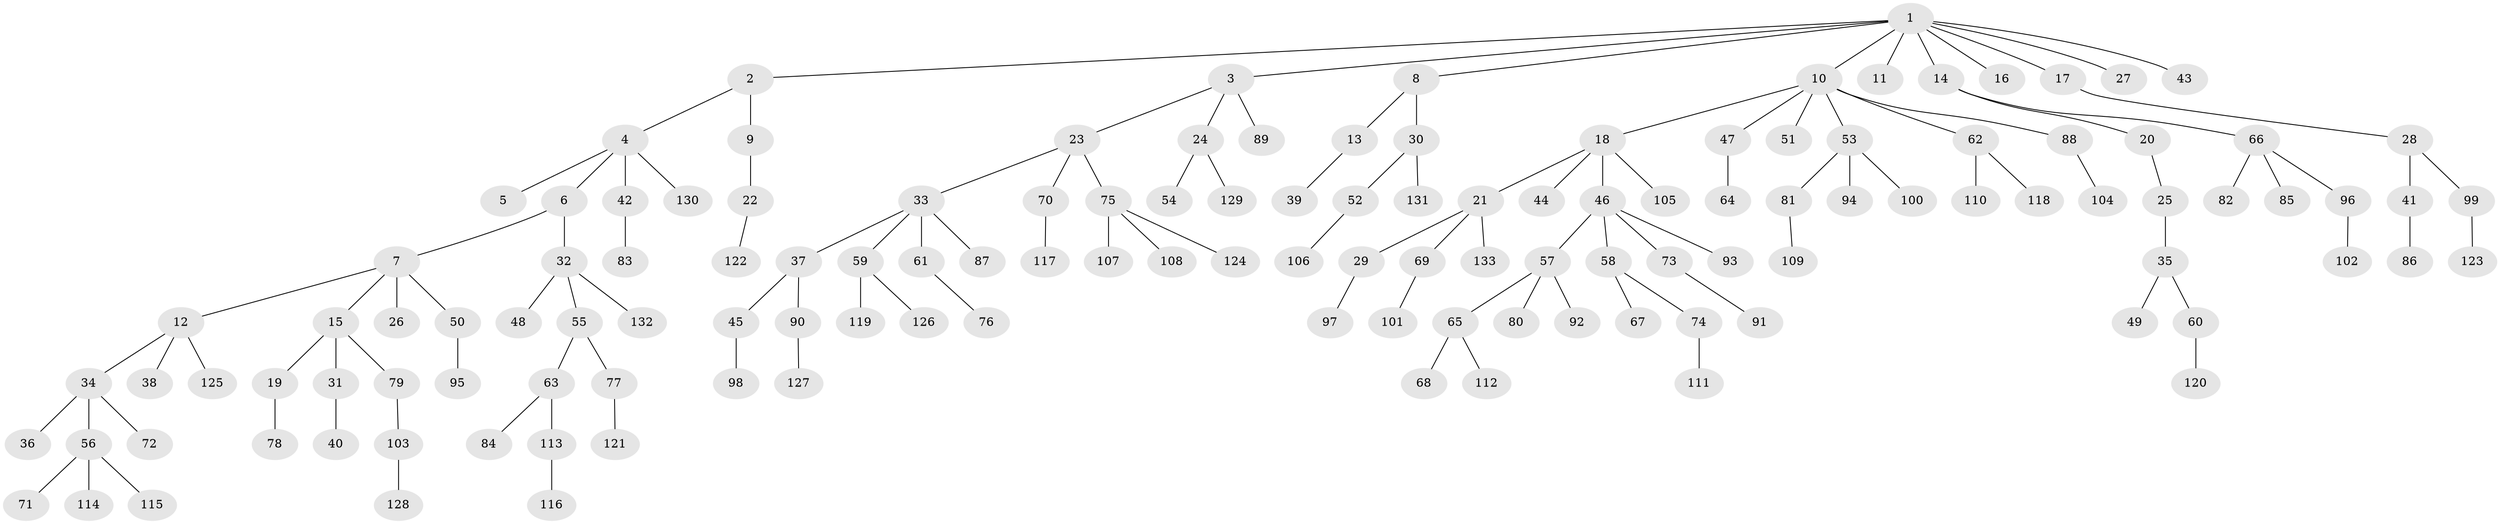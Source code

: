 // coarse degree distribution, {3: 0.2222222222222222, 8: 0.018518518518518517, 2: 0.14814814814814814, 1: 0.5370370370370371, 4: 0.05555555555555555, 5: 0.018518518518518517}
// Generated by graph-tools (version 1.1) at 2025/37/03/04/25 23:37:28]
// undirected, 133 vertices, 132 edges
graph export_dot {
  node [color=gray90,style=filled];
  1;
  2;
  3;
  4;
  5;
  6;
  7;
  8;
  9;
  10;
  11;
  12;
  13;
  14;
  15;
  16;
  17;
  18;
  19;
  20;
  21;
  22;
  23;
  24;
  25;
  26;
  27;
  28;
  29;
  30;
  31;
  32;
  33;
  34;
  35;
  36;
  37;
  38;
  39;
  40;
  41;
  42;
  43;
  44;
  45;
  46;
  47;
  48;
  49;
  50;
  51;
  52;
  53;
  54;
  55;
  56;
  57;
  58;
  59;
  60;
  61;
  62;
  63;
  64;
  65;
  66;
  67;
  68;
  69;
  70;
  71;
  72;
  73;
  74;
  75;
  76;
  77;
  78;
  79;
  80;
  81;
  82;
  83;
  84;
  85;
  86;
  87;
  88;
  89;
  90;
  91;
  92;
  93;
  94;
  95;
  96;
  97;
  98;
  99;
  100;
  101;
  102;
  103;
  104;
  105;
  106;
  107;
  108;
  109;
  110;
  111;
  112;
  113;
  114;
  115;
  116;
  117;
  118;
  119;
  120;
  121;
  122;
  123;
  124;
  125;
  126;
  127;
  128;
  129;
  130;
  131;
  132;
  133;
  1 -- 2;
  1 -- 3;
  1 -- 8;
  1 -- 10;
  1 -- 11;
  1 -- 14;
  1 -- 16;
  1 -- 17;
  1 -- 27;
  1 -- 43;
  2 -- 4;
  2 -- 9;
  3 -- 23;
  3 -- 24;
  3 -- 89;
  4 -- 5;
  4 -- 6;
  4 -- 42;
  4 -- 130;
  6 -- 7;
  6 -- 32;
  7 -- 12;
  7 -- 15;
  7 -- 26;
  7 -- 50;
  8 -- 13;
  8 -- 30;
  9 -- 22;
  10 -- 18;
  10 -- 47;
  10 -- 51;
  10 -- 53;
  10 -- 62;
  10 -- 88;
  12 -- 34;
  12 -- 38;
  12 -- 125;
  13 -- 39;
  14 -- 20;
  14 -- 66;
  15 -- 19;
  15 -- 31;
  15 -- 79;
  17 -- 28;
  18 -- 21;
  18 -- 44;
  18 -- 46;
  18 -- 105;
  19 -- 78;
  20 -- 25;
  21 -- 29;
  21 -- 69;
  21 -- 133;
  22 -- 122;
  23 -- 33;
  23 -- 70;
  23 -- 75;
  24 -- 54;
  24 -- 129;
  25 -- 35;
  28 -- 41;
  28 -- 99;
  29 -- 97;
  30 -- 52;
  30 -- 131;
  31 -- 40;
  32 -- 48;
  32 -- 55;
  32 -- 132;
  33 -- 37;
  33 -- 59;
  33 -- 61;
  33 -- 87;
  34 -- 36;
  34 -- 56;
  34 -- 72;
  35 -- 49;
  35 -- 60;
  37 -- 45;
  37 -- 90;
  41 -- 86;
  42 -- 83;
  45 -- 98;
  46 -- 57;
  46 -- 58;
  46 -- 73;
  46 -- 93;
  47 -- 64;
  50 -- 95;
  52 -- 106;
  53 -- 81;
  53 -- 94;
  53 -- 100;
  55 -- 63;
  55 -- 77;
  56 -- 71;
  56 -- 114;
  56 -- 115;
  57 -- 65;
  57 -- 80;
  57 -- 92;
  58 -- 67;
  58 -- 74;
  59 -- 119;
  59 -- 126;
  60 -- 120;
  61 -- 76;
  62 -- 110;
  62 -- 118;
  63 -- 84;
  63 -- 113;
  65 -- 68;
  65 -- 112;
  66 -- 82;
  66 -- 85;
  66 -- 96;
  69 -- 101;
  70 -- 117;
  73 -- 91;
  74 -- 111;
  75 -- 107;
  75 -- 108;
  75 -- 124;
  77 -- 121;
  79 -- 103;
  81 -- 109;
  88 -- 104;
  90 -- 127;
  96 -- 102;
  99 -- 123;
  103 -- 128;
  113 -- 116;
}
